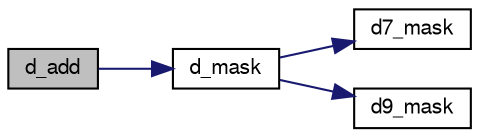 digraph "d_add"
{
 // LATEX_PDF_SIZE
  bgcolor="transparent";
  edge [fontname="FreeSans",fontsize="10",labelfontname="FreeSans",labelfontsize="10"];
  node [fontname="FreeSans",fontsize="10",shape=record];
  rankdir="LR";
  Node1 [label="d_add",height=0.2,width=0.4,color="black", fillcolor="grey75", style="filled", fontcolor="black",tooltip=" "];
  Node1 -> Node2 [color="midnightblue",fontsize="10",style="solid",fontname="FreeSans"];
  Node2 [label="d_mask",height=0.2,width=0.4,color="black",URL="$generate__count__flip_8c.html#a58b0e70cd89c8c59fb5a8be5bb71868d",tooltip=" "];
  Node2 -> Node3 [color="midnightblue",fontsize="10",style="solid",fontname="FreeSans"];
  Node3 [label="d7_mask",height=0.2,width=0.4,color="black",URL="$generate__count__flip_8c.html#a9244d9841d5bb6e3745d90b00a81f229",tooltip=" "];
  Node2 -> Node4 [color="midnightblue",fontsize="10",style="solid",fontname="FreeSans"];
  Node4 [label="d9_mask",height=0.2,width=0.4,color="black",URL="$generate__count__flip_8c.html#afe65cbb1d214be7e72a2b1821838fc24",tooltip=" "];
}
